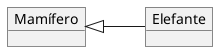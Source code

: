 @startuml mod02ima06
object "Mamífero" as ma
object "Elefante" as el
left to right direction
ma <|-- el
@enduml